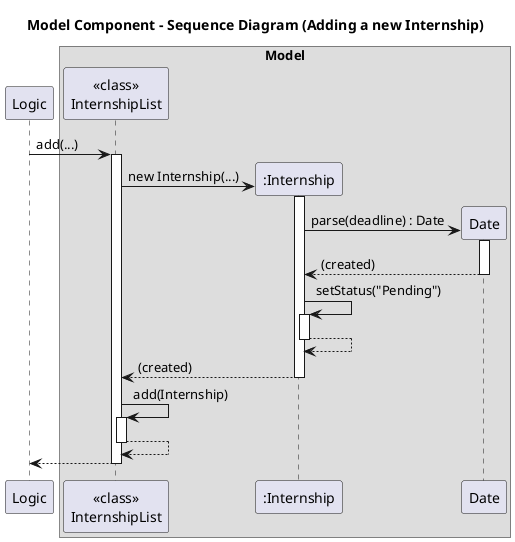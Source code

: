 @startuml
title Model Component - Sequence Diagram (Adding a new Internship)
' Model Component Sequence Diagram
' Shows interactions between Logic, Model, InternshipList, Internship, Date and Status
' Additional abstract components: Logic (parses commands) and Storage (persists data)
'
participant Logic as "Logic"


box Model
participant InternshipList as "<<class>>\nInternshipList"
participant Internship as ":Internship"
participant Date as "Date"
endbox

' --- Scenario 1: Adding a new internship ---
' User types an `add` command; Logic parses and hands off a semantic request to Model
' Model validates high-level constraints then delegates to the list component
Logic -> InternshipList: add(...)
activate InternshipList
' InternshipList constructs a new Internship object (calls constructor)
create Internship
InternshipList -> Internship: new Internship(...)
activate Internship
' Internship object parses and stores a Date and Status internally
create Date
Internship -> Date: parse(deadline) : Date
activate Date
Date --> Internship: (created)
deactivate Date

Internship -> Internship : setStatus("Pending")
activate Internship
Internship --> Internship
deactivate Internship
' Construction returns the Internship instance to InternshipList
Internship --> InternshipList: (created)
deactivate Internship

' InternshipList appends to internal collection

InternshipList -> InternshipList: add(Internship)
activate InternshipList

' After mutation, Model requests Storage to persist the updated list
InternshipList --> InternshipList
deactivate InternshipList

Logic <-- InternshipList
deactivate InternshipList

@enduml

